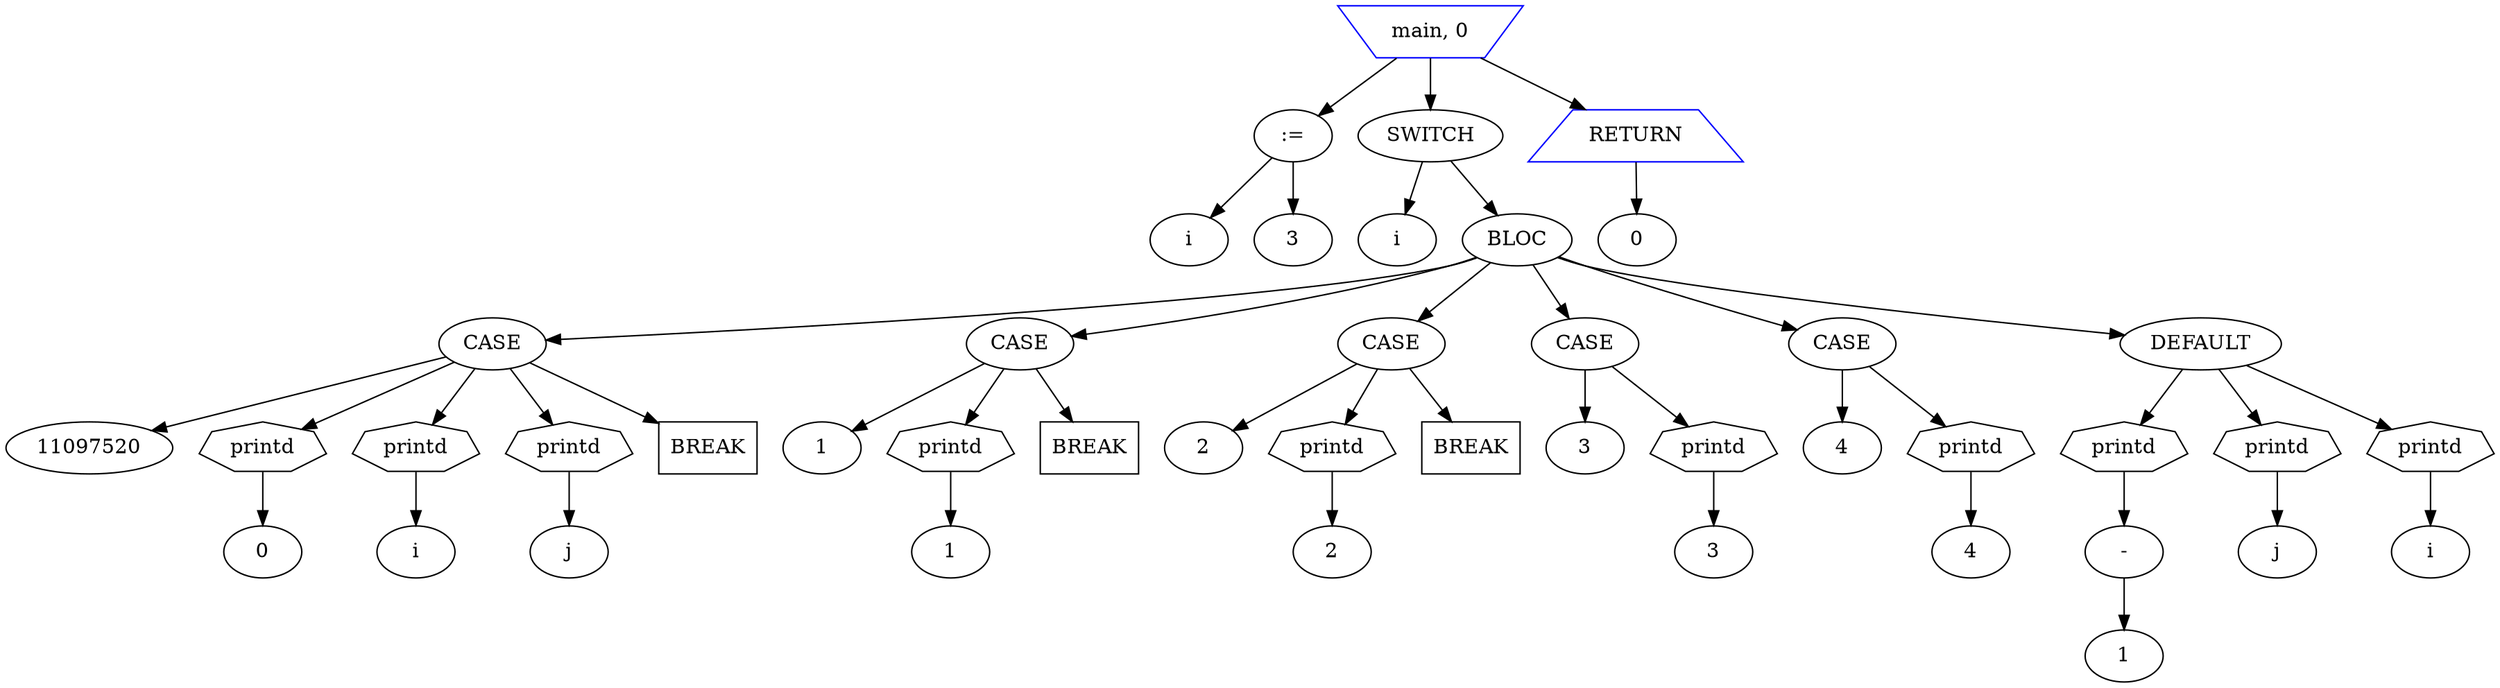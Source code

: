 digraph mon_programme {
	node_1 [label="main, 0" shape=invtrapezium color=blue];
	node_2 [label=":=" shape=ellipse];
	node_3 [shape=ellipse label="i"];
	node_4 [shape=ellipse label="3"];
	node_5 [label="SWITCH" shape=ellipse];
	node_6 [shape=ellipse label="i"];
	node_7 [label="BLOC" shape=ellipse];
	node_8 [label="CASE" shape=ellipse];
	node_9 [shape=ellipse label="11097520"];
	node_10 [label="printd" shape=septagon];
	node_11 [shape=ellipse label="0"];
	node_12 [label="printd" shape=septagon];
	node_13 [shape=ellipse label="i"];
	node_14 [label="printd" shape=septagon];
	node_15 [shape=ellipse label="j"];
	node_16 [label="BREAK" shape=box];
	node_17 [label="CASE" shape=ellipse];
	node_18 [shape=ellipse label="1"];
	node_19 [label="printd" shape=septagon];
	node_20 [shape=ellipse label="1"];
	node_21 [label="BREAK" shape=box];
	node_22 [label="CASE" shape=ellipse];
	node_23 [shape=ellipse label="2"];
	node_24 [label="printd" shape=septagon];
	node_25 [shape=ellipse label="2"];
	node_26 [label="BREAK" shape=box];
	node_27 [label="CASE" shape=ellipse];
	node_28 [shape=ellipse label="3"];
	node_29 [label="printd" shape=septagon];
	node_30 [shape=ellipse label="3"];
	node_31 [label="CASE" shape=ellipse];
	node_32 [shape=ellipse label="4"];
	node_33 [label="printd" shape=septagon];
	node_34 [shape=ellipse label="4"];
	node_35 [label="DEFAULT" shape=ellipse];
	node_36 [label="printd" shape=septagon];
	node_37 [label="-" shape=ellipse];
	node_38 [shape=ellipse label="1"];
	node_39 [label="printd" shape=septagon];
	node_40 [shape=ellipse label="j"];
	node_41 [label="printd" shape=septagon];
	node_42 [shape=ellipse label="i"];
	node_43 [label="RETURN" shape=trapezium color=blue];
	node_44 [shape=ellipse label="0"];
	node_2 ->  node_3;
	node_2 ->  node_4;
	node_1 ->  node_2;
	node_5 ->  node_6;
	node_8 ->  node_9;
	node_10 ->  node_11;
	node_8 ->  node_10;
	node_12 ->  node_13;
	node_8 ->  node_12;
	node_14 ->  node_15;
	node_8 ->  node_14;
	node_8 ->  node_16;
	node_7 ->  node_8;
	node_17 ->  node_18;
	node_19 ->  node_20;
	node_17 ->  node_19;
	node_17 ->  node_21;
	node_7 ->  node_17;
	node_22 ->  node_23;
	node_24 ->  node_25;
	node_22 ->  node_24;
	node_22 ->  node_26;
	node_7 ->  node_22;
	node_27 ->  node_28;
	node_29 ->  node_30;
	node_27 ->  node_29;
	node_7 ->  node_27;
	node_31 ->  node_32;
	node_33 ->  node_34;
	node_31 ->  node_33;
	node_7 ->  node_31;
	node_37 ->  node_38;
	node_36 ->  node_37;
	node_35 ->  node_36;
	node_39 ->  node_40;
	node_35 ->  node_39;
	node_41 ->  node_42;
	node_35 ->  node_41;
	node_7 ->  node_35;
	node_5 ->  node_7;
	node_1 ->  node_5;
	node_43 ->  node_44;
	node_1 ->  node_43;

}